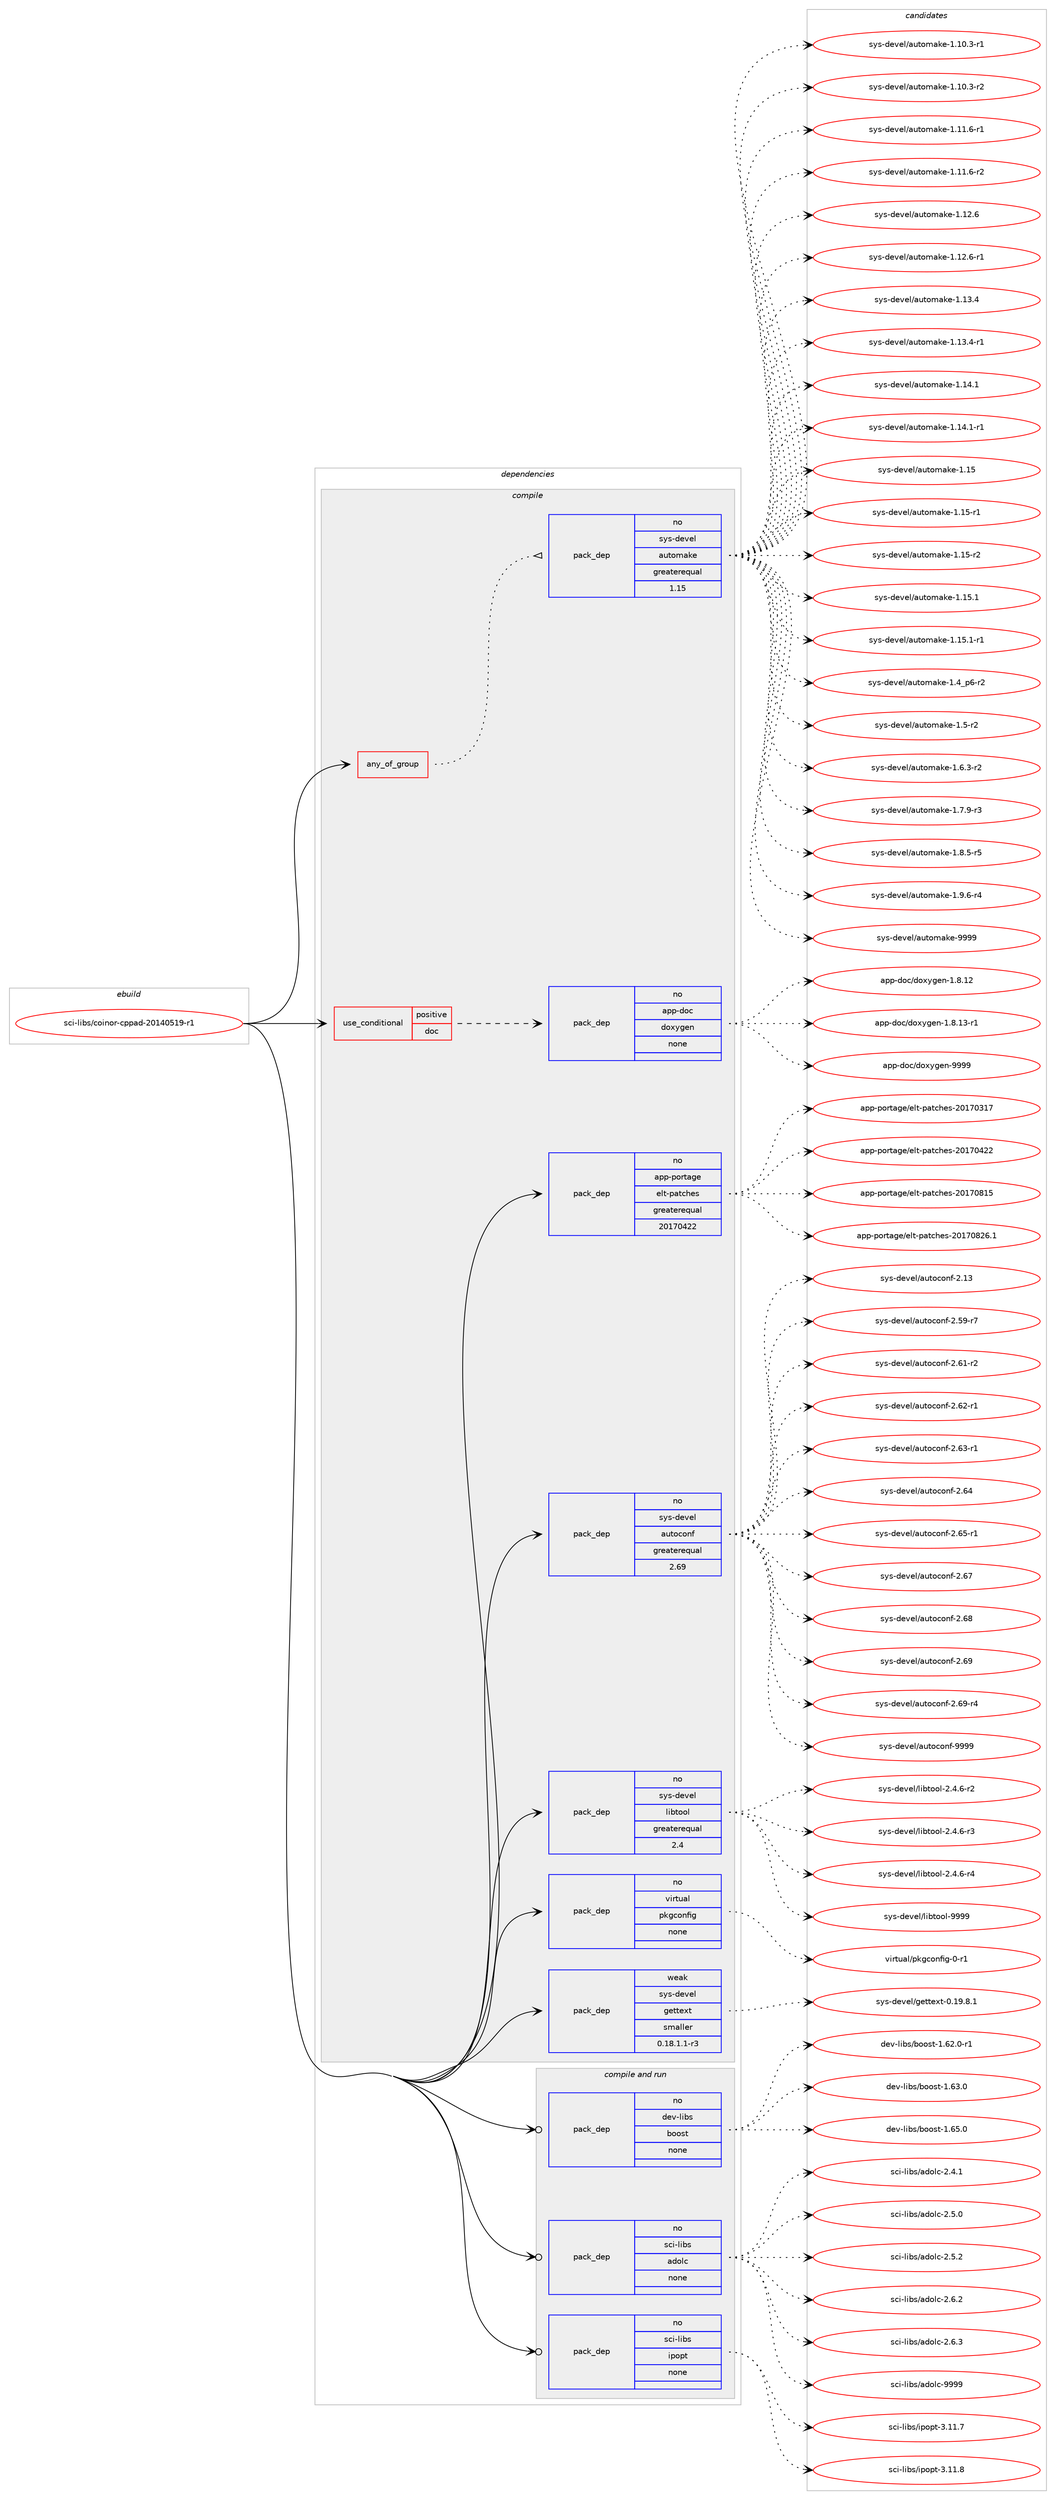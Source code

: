 digraph prolog {

# *************
# Graph options
# *************

newrank=true;
concentrate=true;
compound=true;
graph [rankdir=LR,fontname=Helvetica,fontsize=10,ranksep=1.5];#, ranksep=2.5, nodesep=0.2];
edge  [arrowhead=vee];
node  [fontname=Helvetica,fontsize=10];

# **********
# The ebuild
# **********

subgraph cluster_leftcol {
color=gray;
rank=same;
label=<<i>ebuild</i>>;
id [label="sci-libs/coinor-cppad-20140519-r1", color=red, width=4, href="../sci-libs/coinor-cppad-20140519-r1.svg"];
}

# ****************
# The dependencies
# ****************

subgraph cluster_midcol {
color=gray;
label=<<i>dependencies</i>>;
subgraph cluster_compile {
fillcolor="#eeeeee";
style=filled;
label=<<i>compile</i>>;
subgraph any7596 {
dependency450688 [label=<<TABLE BORDER="0" CELLBORDER="1" CELLSPACING="0" CELLPADDING="4"><TR><TD CELLPADDING="10">any_of_group</TD></TR></TABLE>>, shape=none, color=red];subgraph pack332544 {
dependency450689 [label=<<TABLE BORDER="0" CELLBORDER="1" CELLSPACING="0" CELLPADDING="4" WIDTH="220"><TR><TD ROWSPAN="6" CELLPADDING="30">pack_dep</TD></TR><TR><TD WIDTH="110">no</TD></TR><TR><TD>sys-devel</TD></TR><TR><TD>automake</TD></TR><TR><TD>greaterequal</TD></TR><TR><TD>1.15</TD></TR></TABLE>>, shape=none, color=blue];
}
dependency450688:e -> dependency450689:w [weight=20,style="dotted",arrowhead="oinv"];
}
id:e -> dependency450688:w [weight=20,style="solid",arrowhead="vee"];
subgraph cond110299 {
dependency450690 [label=<<TABLE BORDER="0" CELLBORDER="1" CELLSPACING="0" CELLPADDING="4"><TR><TD ROWSPAN="3" CELLPADDING="10">use_conditional</TD></TR><TR><TD>positive</TD></TR><TR><TD>doc</TD></TR></TABLE>>, shape=none, color=red];
subgraph pack332545 {
dependency450691 [label=<<TABLE BORDER="0" CELLBORDER="1" CELLSPACING="0" CELLPADDING="4" WIDTH="220"><TR><TD ROWSPAN="6" CELLPADDING="30">pack_dep</TD></TR><TR><TD WIDTH="110">no</TD></TR><TR><TD>app-doc</TD></TR><TR><TD>doxygen</TD></TR><TR><TD>none</TD></TR><TR><TD></TD></TR></TABLE>>, shape=none, color=blue];
}
dependency450690:e -> dependency450691:w [weight=20,style="dashed",arrowhead="vee"];
}
id:e -> dependency450690:w [weight=20,style="solid",arrowhead="vee"];
subgraph pack332546 {
dependency450692 [label=<<TABLE BORDER="0" CELLBORDER="1" CELLSPACING="0" CELLPADDING="4" WIDTH="220"><TR><TD ROWSPAN="6" CELLPADDING="30">pack_dep</TD></TR><TR><TD WIDTH="110">no</TD></TR><TR><TD>app-portage</TD></TR><TR><TD>elt-patches</TD></TR><TR><TD>greaterequal</TD></TR><TR><TD>20170422</TD></TR></TABLE>>, shape=none, color=blue];
}
id:e -> dependency450692:w [weight=20,style="solid",arrowhead="vee"];
subgraph pack332547 {
dependency450693 [label=<<TABLE BORDER="0" CELLBORDER="1" CELLSPACING="0" CELLPADDING="4" WIDTH="220"><TR><TD ROWSPAN="6" CELLPADDING="30">pack_dep</TD></TR><TR><TD WIDTH="110">no</TD></TR><TR><TD>sys-devel</TD></TR><TR><TD>autoconf</TD></TR><TR><TD>greaterequal</TD></TR><TR><TD>2.69</TD></TR></TABLE>>, shape=none, color=blue];
}
id:e -> dependency450693:w [weight=20,style="solid",arrowhead="vee"];
subgraph pack332548 {
dependency450694 [label=<<TABLE BORDER="0" CELLBORDER="1" CELLSPACING="0" CELLPADDING="4" WIDTH="220"><TR><TD ROWSPAN="6" CELLPADDING="30">pack_dep</TD></TR><TR><TD WIDTH="110">no</TD></TR><TR><TD>sys-devel</TD></TR><TR><TD>libtool</TD></TR><TR><TD>greaterequal</TD></TR><TR><TD>2.4</TD></TR></TABLE>>, shape=none, color=blue];
}
id:e -> dependency450694:w [weight=20,style="solid",arrowhead="vee"];
subgraph pack332549 {
dependency450695 [label=<<TABLE BORDER="0" CELLBORDER="1" CELLSPACING="0" CELLPADDING="4" WIDTH="220"><TR><TD ROWSPAN="6" CELLPADDING="30">pack_dep</TD></TR><TR><TD WIDTH="110">no</TD></TR><TR><TD>virtual</TD></TR><TR><TD>pkgconfig</TD></TR><TR><TD>none</TD></TR><TR><TD></TD></TR></TABLE>>, shape=none, color=blue];
}
id:e -> dependency450695:w [weight=20,style="solid",arrowhead="vee"];
subgraph pack332550 {
dependency450696 [label=<<TABLE BORDER="0" CELLBORDER="1" CELLSPACING="0" CELLPADDING="4" WIDTH="220"><TR><TD ROWSPAN="6" CELLPADDING="30">pack_dep</TD></TR><TR><TD WIDTH="110">weak</TD></TR><TR><TD>sys-devel</TD></TR><TR><TD>gettext</TD></TR><TR><TD>smaller</TD></TR><TR><TD>0.18.1.1-r3</TD></TR></TABLE>>, shape=none, color=blue];
}
id:e -> dependency450696:w [weight=20,style="solid",arrowhead="vee"];
}
subgraph cluster_compileandrun {
fillcolor="#eeeeee";
style=filled;
label=<<i>compile and run</i>>;
subgraph pack332551 {
dependency450697 [label=<<TABLE BORDER="0" CELLBORDER="1" CELLSPACING="0" CELLPADDING="4" WIDTH="220"><TR><TD ROWSPAN="6" CELLPADDING="30">pack_dep</TD></TR><TR><TD WIDTH="110">no</TD></TR><TR><TD>dev-libs</TD></TR><TR><TD>boost</TD></TR><TR><TD>none</TD></TR><TR><TD></TD></TR></TABLE>>, shape=none, color=blue];
}
id:e -> dependency450697:w [weight=20,style="solid",arrowhead="odotvee"];
subgraph pack332552 {
dependency450698 [label=<<TABLE BORDER="0" CELLBORDER="1" CELLSPACING="0" CELLPADDING="4" WIDTH="220"><TR><TD ROWSPAN="6" CELLPADDING="30">pack_dep</TD></TR><TR><TD WIDTH="110">no</TD></TR><TR><TD>sci-libs</TD></TR><TR><TD>adolc</TD></TR><TR><TD>none</TD></TR><TR><TD></TD></TR></TABLE>>, shape=none, color=blue];
}
id:e -> dependency450698:w [weight=20,style="solid",arrowhead="odotvee"];
subgraph pack332553 {
dependency450699 [label=<<TABLE BORDER="0" CELLBORDER="1" CELLSPACING="0" CELLPADDING="4" WIDTH="220"><TR><TD ROWSPAN="6" CELLPADDING="30">pack_dep</TD></TR><TR><TD WIDTH="110">no</TD></TR><TR><TD>sci-libs</TD></TR><TR><TD>ipopt</TD></TR><TR><TD>none</TD></TR><TR><TD></TD></TR></TABLE>>, shape=none, color=blue];
}
id:e -> dependency450699:w [weight=20,style="solid",arrowhead="odotvee"];
}
subgraph cluster_run {
fillcolor="#eeeeee";
style=filled;
label=<<i>run</i>>;
}
}

# **************
# The candidates
# **************

subgraph cluster_choices {
rank=same;
color=gray;
label=<<i>candidates</i>>;

subgraph choice332544 {
color=black;
nodesep=1;
choice11512111545100101118101108479711711611110997107101454946494846514511449 [label="sys-devel/automake-1.10.3-r1", color=red, width=4,href="../sys-devel/automake-1.10.3-r1.svg"];
choice11512111545100101118101108479711711611110997107101454946494846514511450 [label="sys-devel/automake-1.10.3-r2", color=red, width=4,href="../sys-devel/automake-1.10.3-r2.svg"];
choice11512111545100101118101108479711711611110997107101454946494946544511449 [label="sys-devel/automake-1.11.6-r1", color=red, width=4,href="../sys-devel/automake-1.11.6-r1.svg"];
choice11512111545100101118101108479711711611110997107101454946494946544511450 [label="sys-devel/automake-1.11.6-r2", color=red, width=4,href="../sys-devel/automake-1.11.6-r2.svg"];
choice1151211154510010111810110847971171161111099710710145494649504654 [label="sys-devel/automake-1.12.6", color=red, width=4,href="../sys-devel/automake-1.12.6.svg"];
choice11512111545100101118101108479711711611110997107101454946495046544511449 [label="sys-devel/automake-1.12.6-r1", color=red, width=4,href="../sys-devel/automake-1.12.6-r1.svg"];
choice1151211154510010111810110847971171161111099710710145494649514652 [label="sys-devel/automake-1.13.4", color=red, width=4,href="../sys-devel/automake-1.13.4.svg"];
choice11512111545100101118101108479711711611110997107101454946495146524511449 [label="sys-devel/automake-1.13.4-r1", color=red, width=4,href="../sys-devel/automake-1.13.4-r1.svg"];
choice1151211154510010111810110847971171161111099710710145494649524649 [label="sys-devel/automake-1.14.1", color=red, width=4,href="../sys-devel/automake-1.14.1.svg"];
choice11512111545100101118101108479711711611110997107101454946495246494511449 [label="sys-devel/automake-1.14.1-r1", color=red, width=4,href="../sys-devel/automake-1.14.1-r1.svg"];
choice115121115451001011181011084797117116111109971071014549464953 [label="sys-devel/automake-1.15", color=red, width=4,href="../sys-devel/automake-1.15.svg"];
choice1151211154510010111810110847971171161111099710710145494649534511449 [label="sys-devel/automake-1.15-r1", color=red, width=4,href="../sys-devel/automake-1.15-r1.svg"];
choice1151211154510010111810110847971171161111099710710145494649534511450 [label="sys-devel/automake-1.15-r2", color=red, width=4,href="../sys-devel/automake-1.15-r2.svg"];
choice1151211154510010111810110847971171161111099710710145494649534649 [label="sys-devel/automake-1.15.1", color=red, width=4,href="../sys-devel/automake-1.15.1.svg"];
choice11512111545100101118101108479711711611110997107101454946495346494511449 [label="sys-devel/automake-1.15.1-r1", color=red, width=4,href="../sys-devel/automake-1.15.1-r1.svg"];
choice115121115451001011181011084797117116111109971071014549465295112544511450 [label="sys-devel/automake-1.4_p6-r2", color=red, width=4,href="../sys-devel/automake-1.4_p6-r2.svg"];
choice11512111545100101118101108479711711611110997107101454946534511450 [label="sys-devel/automake-1.5-r2", color=red, width=4,href="../sys-devel/automake-1.5-r2.svg"];
choice115121115451001011181011084797117116111109971071014549465446514511450 [label="sys-devel/automake-1.6.3-r2", color=red, width=4,href="../sys-devel/automake-1.6.3-r2.svg"];
choice115121115451001011181011084797117116111109971071014549465546574511451 [label="sys-devel/automake-1.7.9-r3", color=red, width=4,href="../sys-devel/automake-1.7.9-r3.svg"];
choice115121115451001011181011084797117116111109971071014549465646534511453 [label="sys-devel/automake-1.8.5-r5", color=red, width=4,href="../sys-devel/automake-1.8.5-r5.svg"];
choice115121115451001011181011084797117116111109971071014549465746544511452 [label="sys-devel/automake-1.9.6-r4", color=red, width=4,href="../sys-devel/automake-1.9.6-r4.svg"];
choice115121115451001011181011084797117116111109971071014557575757 [label="sys-devel/automake-9999", color=red, width=4,href="../sys-devel/automake-9999.svg"];
dependency450689:e -> choice11512111545100101118101108479711711611110997107101454946494846514511449:w [style=dotted,weight="100"];
dependency450689:e -> choice11512111545100101118101108479711711611110997107101454946494846514511450:w [style=dotted,weight="100"];
dependency450689:e -> choice11512111545100101118101108479711711611110997107101454946494946544511449:w [style=dotted,weight="100"];
dependency450689:e -> choice11512111545100101118101108479711711611110997107101454946494946544511450:w [style=dotted,weight="100"];
dependency450689:e -> choice1151211154510010111810110847971171161111099710710145494649504654:w [style=dotted,weight="100"];
dependency450689:e -> choice11512111545100101118101108479711711611110997107101454946495046544511449:w [style=dotted,weight="100"];
dependency450689:e -> choice1151211154510010111810110847971171161111099710710145494649514652:w [style=dotted,weight="100"];
dependency450689:e -> choice11512111545100101118101108479711711611110997107101454946495146524511449:w [style=dotted,weight="100"];
dependency450689:e -> choice1151211154510010111810110847971171161111099710710145494649524649:w [style=dotted,weight="100"];
dependency450689:e -> choice11512111545100101118101108479711711611110997107101454946495246494511449:w [style=dotted,weight="100"];
dependency450689:e -> choice115121115451001011181011084797117116111109971071014549464953:w [style=dotted,weight="100"];
dependency450689:e -> choice1151211154510010111810110847971171161111099710710145494649534511449:w [style=dotted,weight="100"];
dependency450689:e -> choice1151211154510010111810110847971171161111099710710145494649534511450:w [style=dotted,weight="100"];
dependency450689:e -> choice1151211154510010111810110847971171161111099710710145494649534649:w [style=dotted,weight="100"];
dependency450689:e -> choice11512111545100101118101108479711711611110997107101454946495346494511449:w [style=dotted,weight="100"];
dependency450689:e -> choice115121115451001011181011084797117116111109971071014549465295112544511450:w [style=dotted,weight="100"];
dependency450689:e -> choice11512111545100101118101108479711711611110997107101454946534511450:w [style=dotted,weight="100"];
dependency450689:e -> choice115121115451001011181011084797117116111109971071014549465446514511450:w [style=dotted,weight="100"];
dependency450689:e -> choice115121115451001011181011084797117116111109971071014549465546574511451:w [style=dotted,weight="100"];
dependency450689:e -> choice115121115451001011181011084797117116111109971071014549465646534511453:w [style=dotted,weight="100"];
dependency450689:e -> choice115121115451001011181011084797117116111109971071014549465746544511452:w [style=dotted,weight="100"];
dependency450689:e -> choice115121115451001011181011084797117116111109971071014557575757:w [style=dotted,weight="100"];
}
subgraph choice332545 {
color=black;
nodesep=1;
choice9711211245100111994710011112012110310111045494656464950 [label="app-doc/doxygen-1.8.12", color=red, width=4,href="../app-doc/doxygen-1.8.12.svg"];
choice97112112451001119947100111120121103101110454946564649514511449 [label="app-doc/doxygen-1.8.13-r1", color=red, width=4,href="../app-doc/doxygen-1.8.13-r1.svg"];
choice971121124510011199471001111201211031011104557575757 [label="app-doc/doxygen-9999", color=red, width=4,href="../app-doc/doxygen-9999.svg"];
dependency450691:e -> choice9711211245100111994710011112012110310111045494656464950:w [style=dotted,weight="100"];
dependency450691:e -> choice97112112451001119947100111120121103101110454946564649514511449:w [style=dotted,weight="100"];
dependency450691:e -> choice971121124510011199471001111201211031011104557575757:w [style=dotted,weight="100"];
}
subgraph choice332546 {
color=black;
nodesep=1;
choice97112112451121111141169710310147101108116451129711699104101115455048495548514955 [label="app-portage/elt-patches-20170317", color=red, width=4,href="../app-portage/elt-patches-20170317.svg"];
choice97112112451121111141169710310147101108116451129711699104101115455048495548525050 [label="app-portage/elt-patches-20170422", color=red, width=4,href="../app-portage/elt-patches-20170422.svg"];
choice97112112451121111141169710310147101108116451129711699104101115455048495548564953 [label="app-portage/elt-patches-20170815", color=red, width=4,href="../app-portage/elt-patches-20170815.svg"];
choice971121124511211111411697103101471011081164511297116991041011154550484955485650544649 [label="app-portage/elt-patches-20170826.1", color=red, width=4,href="../app-portage/elt-patches-20170826.1.svg"];
dependency450692:e -> choice97112112451121111141169710310147101108116451129711699104101115455048495548514955:w [style=dotted,weight="100"];
dependency450692:e -> choice97112112451121111141169710310147101108116451129711699104101115455048495548525050:w [style=dotted,weight="100"];
dependency450692:e -> choice97112112451121111141169710310147101108116451129711699104101115455048495548564953:w [style=dotted,weight="100"];
dependency450692:e -> choice971121124511211111411697103101471011081164511297116991041011154550484955485650544649:w [style=dotted,weight="100"];
}
subgraph choice332547 {
color=black;
nodesep=1;
choice115121115451001011181011084797117116111991111101024550464951 [label="sys-devel/autoconf-2.13", color=red, width=4,href="../sys-devel/autoconf-2.13.svg"];
choice1151211154510010111810110847971171161119911111010245504653574511455 [label="sys-devel/autoconf-2.59-r7", color=red, width=4,href="../sys-devel/autoconf-2.59-r7.svg"];
choice1151211154510010111810110847971171161119911111010245504654494511450 [label="sys-devel/autoconf-2.61-r2", color=red, width=4,href="../sys-devel/autoconf-2.61-r2.svg"];
choice1151211154510010111810110847971171161119911111010245504654504511449 [label="sys-devel/autoconf-2.62-r1", color=red, width=4,href="../sys-devel/autoconf-2.62-r1.svg"];
choice1151211154510010111810110847971171161119911111010245504654514511449 [label="sys-devel/autoconf-2.63-r1", color=red, width=4,href="../sys-devel/autoconf-2.63-r1.svg"];
choice115121115451001011181011084797117116111991111101024550465452 [label="sys-devel/autoconf-2.64", color=red, width=4,href="../sys-devel/autoconf-2.64.svg"];
choice1151211154510010111810110847971171161119911111010245504654534511449 [label="sys-devel/autoconf-2.65-r1", color=red, width=4,href="../sys-devel/autoconf-2.65-r1.svg"];
choice115121115451001011181011084797117116111991111101024550465455 [label="sys-devel/autoconf-2.67", color=red, width=4,href="../sys-devel/autoconf-2.67.svg"];
choice115121115451001011181011084797117116111991111101024550465456 [label="sys-devel/autoconf-2.68", color=red, width=4,href="../sys-devel/autoconf-2.68.svg"];
choice115121115451001011181011084797117116111991111101024550465457 [label="sys-devel/autoconf-2.69", color=red, width=4,href="../sys-devel/autoconf-2.69.svg"];
choice1151211154510010111810110847971171161119911111010245504654574511452 [label="sys-devel/autoconf-2.69-r4", color=red, width=4,href="../sys-devel/autoconf-2.69-r4.svg"];
choice115121115451001011181011084797117116111991111101024557575757 [label="sys-devel/autoconf-9999", color=red, width=4,href="../sys-devel/autoconf-9999.svg"];
dependency450693:e -> choice115121115451001011181011084797117116111991111101024550464951:w [style=dotted,weight="100"];
dependency450693:e -> choice1151211154510010111810110847971171161119911111010245504653574511455:w [style=dotted,weight="100"];
dependency450693:e -> choice1151211154510010111810110847971171161119911111010245504654494511450:w [style=dotted,weight="100"];
dependency450693:e -> choice1151211154510010111810110847971171161119911111010245504654504511449:w [style=dotted,weight="100"];
dependency450693:e -> choice1151211154510010111810110847971171161119911111010245504654514511449:w [style=dotted,weight="100"];
dependency450693:e -> choice115121115451001011181011084797117116111991111101024550465452:w [style=dotted,weight="100"];
dependency450693:e -> choice1151211154510010111810110847971171161119911111010245504654534511449:w [style=dotted,weight="100"];
dependency450693:e -> choice115121115451001011181011084797117116111991111101024550465455:w [style=dotted,weight="100"];
dependency450693:e -> choice115121115451001011181011084797117116111991111101024550465456:w [style=dotted,weight="100"];
dependency450693:e -> choice115121115451001011181011084797117116111991111101024550465457:w [style=dotted,weight="100"];
dependency450693:e -> choice1151211154510010111810110847971171161119911111010245504654574511452:w [style=dotted,weight="100"];
dependency450693:e -> choice115121115451001011181011084797117116111991111101024557575757:w [style=dotted,weight="100"];
}
subgraph choice332548 {
color=black;
nodesep=1;
choice1151211154510010111810110847108105981161111111084550465246544511450 [label="sys-devel/libtool-2.4.6-r2", color=red, width=4,href="../sys-devel/libtool-2.4.6-r2.svg"];
choice1151211154510010111810110847108105981161111111084550465246544511451 [label="sys-devel/libtool-2.4.6-r3", color=red, width=4,href="../sys-devel/libtool-2.4.6-r3.svg"];
choice1151211154510010111810110847108105981161111111084550465246544511452 [label="sys-devel/libtool-2.4.6-r4", color=red, width=4,href="../sys-devel/libtool-2.4.6-r4.svg"];
choice1151211154510010111810110847108105981161111111084557575757 [label="sys-devel/libtool-9999", color=red, width=4,href="../sys-devel/libtool-9999.svg"];
dependency450694:e -> choice1151211154510010111810110847108105981161111111084550465246544511450:w [style=dotted,weight="100"];
dependency450694:e -> choice1151211154510010111810110847108105981161111111084550465246544511451:w [style=dotted,weight="100"];
dependency450694:e -> choice1151211154510010111810110847108105981161111111084550465246544511452:w [style=dotted,weight="100"];
dependency450694:e -> choice1151211154510010111810110847108105981161111111084557575757:w [style=dotted,weight="100"];
}
subgraph choice332549 {
color=black;
nodesep=1;
choice11810511411611797108471121071039911111010210510345484511449 [label="virtual/pkgconfig-0-r1", color=red, width=4,href="../virtual/pkgconfig-0-r1.svg"];
dependency450695:e -> choice11810511411611797108471121071039911111010210510345484511449:w [style=dotted,weight="100"];
}
subgraph choice332550 {
color=black;
nodesep=1;
choice1151211154510010111810110847103101116116101120116454846495746564649 [label="sys-devel/gettext-0.19.8.1", color=red, width=4,href="../sys-devel/gettext-0.19.8.1.svg"];
dependency450696:e -> choice1151211154510010111810110847103101116116101120116454846495746564649:w [style=dotted,weight="100"];
}
subgraph choice332551 {
color=black;
nodesep=1;
choice10010111845108105981154798111111115116454946545046484511449 [label="dev-libs/boost-1.62.0-r1", color=red, width=4,href="../dev-libs/boost-1.62.0-r1.svg"];
choice1001011184510810598115479811111111511645494654514648 [label="dev-libs/boost-1.63.0", color=red, width=4,href="../dev-libs/boost-1.63.0.svg"];
choice1001011184510810598115479811111111511645494654534648 [label="dev-libs/boost-1.65.0", color=red, width=4,href="../dev-libs/boost-1.65.0.svg"];
dependency450697:e -> choice10010111845108105981154798111111115116454946545046484511449:w [style=dotted,weight="100"];
dependency450697:e -> choice1001011184510810598115479811111111511645494654514648:w [style=dotted,weight="100"];
dependency450697:e -> choice1001011184510810598115479811111111511645494654534648:w [style=dotted,weight="100"];
}
subgraph choice332552 {
color=black;
nodesep=1;
choice115991054510810598115479710011110899455046524649 [label="sci-libs/adolc-2.4.1", color=red, width=4,href="../sci-libs/adolc-2.4.1.svg"];
choice115991054510810598115479710011110899455046534648 [label="sci-libs/adolc-2.5.0", color=red, width=4,href="../sci-libs/adolc-2.5.0.svg"];
choice115991054510810598115479710011110899455046534650 [label="sci-libs/adolc-2.5.2", color=red, width=4,href="../sci-libs/adolc-2.5.2.svg"];
choice115991054510810598115479710011110899455046544650 [label="sci-libs/adolc-2.6.2", color=red, width=4,href="../sci-libs/adolc-2.6.2.svg"];
choice115991054510810598115479710011110899455046544651 [label="sci-libs/adolc-2.6.3", color=red, width=4,href="../sci-libs/adolc-2.6.3.svg"];
choice1159910545108105981154797100111108994557575757 [label="sci-libs/adolc-9999", color=red, width=4,href="../sci-libs/adolc-9999.svg"];
dependency450698:e -> choice115991054510810598115479710011110899455046524649:w [style=dotted,weight="100"];
dependency450698:e -> choice115991054510810598115479710011110899455046534648:w [style=dotted,weight="100"];
dependency450698:e -> choice115991054510810598115479710011110899455046534650:w [style=dotted,weight="100"];
dependency450698:e -> choice115991054510810598115479710011110899455046544650:w [style=dotted,weight="100"];
dependency450698:e -> choice115991054510810598115479710011110899455046544651:w [style=dotted,weight="100"];
dependency450698:e -> choice1159910545108105981154797100111108994557575757:w [style=dotted,weight="100"];
}
subgraph choice332553 {
color=black;
nodesep=1;
choice1159910545108105981154710511211111211645514649494655 [label="sci-libs/ipopt-3.11.7", color=red, width=4,href="../sci-libs/ipopt-3.11.7.svg"];
choice1159910545108105981154710511211111211645514649494656 [label="sci-libs/ipopt-3.11.8", color=red, width=4,href="../sci-libs/ipopt-3.11.8.svg"];
dependency450699:e -> choice1159910545108105981154710511211111211645514649494655:w [style=dotted,weight="100"];
dependency450699:e -> choice1159910545108105981154710511211111211645514649494656:w [style=dotted,weight="100"];
}
}

}
